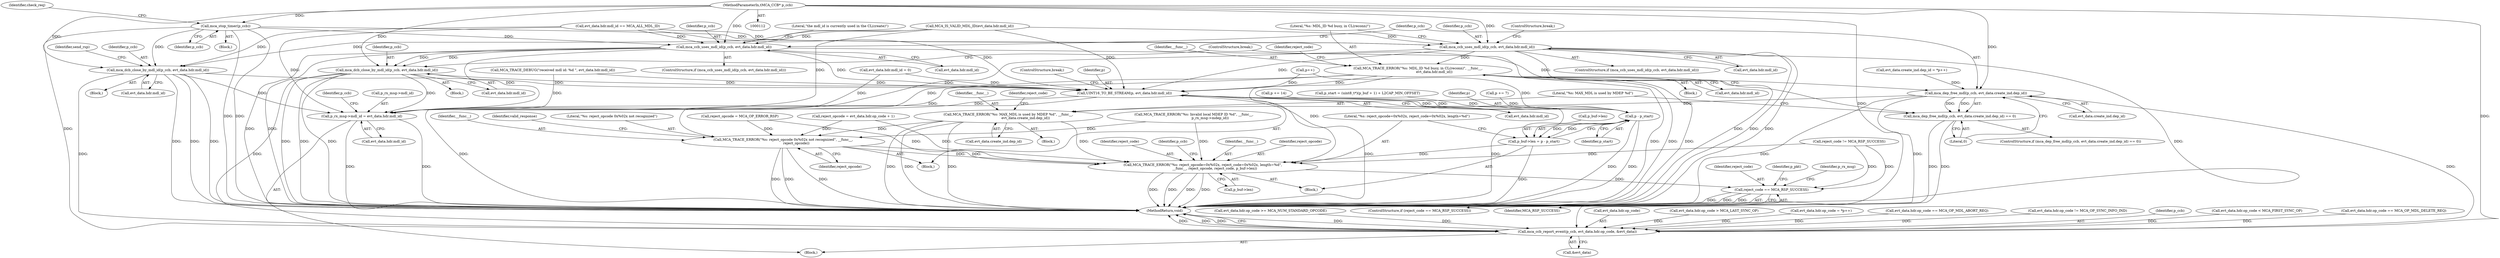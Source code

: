 digraph "0_Android_5216e6120160b28d76e9ee4dff9995e772647511@pointer" {
"1000326" [label="(Call,mca_stop_timer(p_ccb))"];
"1000113" [label="(MethodParameterIn,tMCA_CCB* p_ccb)"];
"1000485" [label="(Call,mca_ccb_uses_mdl_id(p_ccb, evt_data.hdr.mdl_id))"];
"1000495" [label="(Call,mca_dcb_close_by_mdl_id(p_ccb, evt_data.hdr.mdl_id))"];
"1000629" [label="(Call,UINT16_TO_BE_STREAM(p, evt_data.hdr.mdl_id))"];
"1000671" [label="(Call,p - p_start)"];
"1000667" [label="(Call,p_buf->len = p - p_start)"];
"1000674" [label="(Call,MCA_TRACE_ERROR(\"%s: reject_opcode=0x%02x, reject_code=0x%02x, length=%d\",\n                      __func__, reject_opcode, reject_code, p_buf->len))"];
"1000692" [label="(Call,reject_code == MCA_RSP_SUCCESS)"];
"1000705" [label="(Call,p_rx_msg->mdl_id = evt_data.hdr.mdl_id)"];
"1000729" [label="(Call,mca_ccb_report_event(p_ccb, evt_data.hdr.op_code, &evt_data))"];
"1000506" [label="(Call,mca_dep_free_mdl(p_ccb, evt_data.create_ind.dep_id))"];
"1000505" [label="(Call,mca_dep_free_mdl(p_ccb, evt_data.create_ind.dep_id) == 0)"];
"1000515" [label="(Call,MCA_TRACE_ERROR(\"%s: MAX_MDL is used by MDEP %d\", __func__,\n                                evt_data.create_ind.dep_id))"];
"1000656" [label="(Call,MCA_TRACE_ERROR(\"%s: reject_opcode 0x%02x not recognized\", __func__,\n                        reject_opcode))"];
"1000529" [label="(Call,mca_ccb_uses_mdl_id(p_ccb, evt_data.hdr.mdl_id))"];
"1000537" [label="(Call,MCA_TRACE_ERROR(\"%s: MDL_ID %d busy, in CL(reconn)\", __func__,\n                              evt_data.hdr.mdl_id))"];
"1000555" [label="(Call,mca_dcb_close_by_mdl_id(p_ccb, evt_data.hdr.mdl_id))"];
"1000351" [label="(Call,evt_data.hdr.op_code >= MCA_NUM_STANDARD_OPCODE)"];
"1000731" [label="(Call,evt_data.hdr.op_code)"];
"1000365" [label="(Call,evt_data.hdr.op_code > MCA_LAST_SYNC_OP)"];
"1000693" [label="(Identifier,reject_code)"];
"1000672" [label="(Identifier,p)"];
"1000287" [label="(Block,)"];
"1000327" [label="(Identifier,p_ccb)"];
"1000518" [label="(Call,evt_data.create_ind.dep_id)"];
"1000165" [label="(Call,evt_data.hdr.op_code = *p++)"];
"1000537" [label="(Call,MCA_TRACE_ERROR(\"%s: MDL_ID %d busy, in CL(reconn)\", __func__,\n                              evt_data.hdr.mdl_id))"];
"1000528" [label="(ControlStructure,if (mca_ccb_uses_mdl_id(p_ccb, evt_data.hdr.mdl_id)))"];
"1000507" [label="(Identifier,p_ccb)"];
"1000674" [label="(Call,MCA_TRACE_ERROR(\"%s: reject_opcode=0x%02x, reject_code=0x%02x, length=%d\",\n                      __func__, reject_opcode, reject_code, p_buf->len))"];
"1000531" [label="(Call,evt_data.hdr.mdl_id)"];
"1000636" [label="(ControlStructure,break;)"];
"1000486" [label="(Identifier,p_ccb)"];
"1000517" [label="(Identifier,__func__)"];
"1000668" [label="(Call,p_buf->len)"];
"1000326" [label="(Call,mca_stop_timer(p_ccb))"];
"1000538" [label="(Literal,\"%s: MDL_ID %d busy, in CL(reconn)\")"];
"1000736" [label="(Call,&evt_data)"];
"1000556" [label="(Identifier,p_ccb)"];
"1000181" [label="(Call,reject_opcode = evt_data.hdr.op_code + 1)"];
"1000508" [label="(Call,evt_data.create_ind.dep_id)"];
"1000629" [label="(Call,UINT16_TO_BE_STREAM(p, evt_data.hdr.mdl_id))"];
"1000678" [label="(Identifier,reject_code)"];
"1000716" [label="(Identifier,p_ccb)"];
"1000516" [label="(Literal,\"%s: MAX_MDL is used by MDEP %d\")"];
"1000536" [label="(Block,)"];
"1000435" [label="(Block,)"];
"1000213" [label="(Call,evt_data.hdr.op_code == MCA_OP_MDL_ABORT_REQ)"];
"1000684" [label="(Identifier,p_ccb)"];
"1000666" [label="(Block,)"];
"1000691" [label="(ControlStructure,if (reject_code == MCA_RSP_SUCCESS))"];
"1000676" [label="(Identifier,__func__)"];
"1000555" [label="(Call,mca_dcb_close_by_mdl_id(p_ccb, evt_data.hdr.mdl_id))"];
"1000474" [label="(Call,MCA_TRACE_ERROR(\"%s: Invalid local MDEP ID %d\", __func__,\n                              p_rx_msg->mdep_id))"];
"1000513" [label="(Literal,0)"];
"1000563" [label="(Identifier,send_rsp)"];
"1000657" [label="(Literal,\"%s: reject_opcode 0x%02x not recognized\")"];
"1000548" [label="(ControlStructure,break;)"];
"1000529" [label="(Call,mca_ccb_uses_mdl_id(p_ccb, evt_data.hdr.mdl_id))"];
"1000485" [label="(Call,mca_ccb_uses_mdl_id(p_ccb, evt_data.hdr.mdl_id))"];
"1000526" [label="(ControlStructure,break;)"];
"1000673" [label="(Identifier,p_start)"];
"1000496" [label="(Identifier,p_ccb)"];
"1000546" [label="(Identifier,reject_code)"];
"1000437" [label="(Call,evt_data.create_ind.dep_id = *p++)"];
"1000376" [label="(Call,evt_data.hdr.mdl_id = 0)"];
"1000113" [label="(MethodParameterIn,tMCA_CCB* p_ccb)"];
"1000505" [label="(Call,mca_dep_free_mdl(p_ccb, evt_data.create_ind.dep_id) == 0)"];
"1000729" [label="(Call,mca_ccb_report_event(p_ccb, evt_data.hdr.op_code, &evt_data))"];
"1000677" [label="(Identifier,reject_opcode)"];
"1000515" [label="(Call,MCA_TRACE_ERROR(\"%s: MAX_MDL is used by MDEP %d\", __func__,\n                                evt_data.create_ind.dep_id))"];
"1000514" [label="(Block,)"];
"1000740" [label="(Identifier,p_pkt)"];
"1000504" [label="(ControlStructure,if (mca_dep_free_mdl(p_ccb, evt_data.create_ind.dep_id) == 0))"];
"1000572" [label="(Call,evt_data.hdr.op_code != MCA_OP_SYNC_INFO_IND)"];
"1000741" [label="(MethodReturn,void)"];
"1000706" [label="(Call,p_rx_msg->mdl_id)"];
"1000698" [label="(Identifier,p_rx_msg)"];
"1000373" [label="(Call,reject_opcode = MCA_OP_ERROR_RSP)"];
"1000492" [label="(Block,)"];
"1000667" [label="(Call,p_buf->len = p - p_start)"];
"1000705" [label="(Call,p_rx_msg->mdl_id = evt_data.hdr.mdl_id)"];
"1000557" [label="(Call,evt_data.hdr.mdl_id)"];
"1000497" [label="(Call,evt_data.hdr.mdl_id)"];
"1000540" [label="(Call,evt_data.hdr.mdl_id)"];
"1000524" [label="(Identifier,reject_code)"];
"1000530" [label="(Identifier,p_ccb)"];
"1000642" [label="(Call,p += 7)"];
"1000651" [label="(Call,p += 14)"];
"1000631" [label="(Call,evt_data.hdr.mdl_id)"];
"1000539" [label="(Identifier,__func__)"];
"1000695" [label="(Block,)"];
"1000614" [label="(Call,p++)"];
"1000404" [label="(Call,MCA_IS_VALID_MDL_ID(evt_data.hdr.mdl_id))"];
"1000656" [label="(Call,MCA_TRACE_ERROR(\"%s: reject_opcode 0x%02x not recognized\", __func__,\n                        reject_opcode))"];
"1000730" [label="(Identifier,p_ccb)"];
"1000494" [label="(Literal,\"the mdl_id is currently used in the CL(create)\")"];
"1000659" [label="(Identifier,reject_opcode)"];
"1000506" [label="(Call,mca_dep_free_mdl(p_ccb, evt_data.create_ind.dep_id))"];
"1000392" [label="(Identifier,check_req)"];
"1000495" [label="(Call,mca_dcb_close_by_mdl_id(p_ccb, evt_data.hdr.mdl_id))"];
"1000358" [label="(Call,evt_data.hdr.op_code < MCA_FIRST_SYNC_OP)"];
"1000190" [label="(Call,MCA_TRACE_DEBUG(\"received mdl id: %d \", evt_data.hdr.mdl_id))"];
"1000671" [label="(Call,p - p_start)"];
"1000418" [label="(Call,evt_data.hdr.op_code == MCA_OP_MDL_DELETE_REQ)"];
"1000658" [label="(Identifier,__func__)"];
"1000709" [label="(Call,evt_data.hdr.mdl_id)"];
"1000661" [label="(Identifier,valid_response)"];
"1000484" [label="(ControlStructure,if (mca_ccb_uses_mdl_id(p_ccb, evt_data.hdr.mdl_id)))"];
"1000694" [label="(Identifier,MCA_RSP_SUCCESS)"];
"1000692" [label="(Call,reject_code == MCA_RSP_SUCCESS)"];
"1000623" [label="(Block,)"];
"1000630" [label="(Identifier,p)"];
"1000679" [label="(Call,p_buf->len)"];
"1000487" [label="(Call,evt_data.hdr.mdl_id)"];
"1000675" [label="(Literal,\"%s: reject_opcode=0x%02x, reject_code=0x%02x, length=%d\")"];
"1000598" [label="(Call,p_start = (uint8_t*)(p_buf + 1) + L2CAP_MIN_OFFSET)"];
"1000569" [label="(Call,reject_code != MCA_RSP_SUCCESS)"];
"1000411" [label="(Call,evt_data.hdr.mdl_id == MCA_ALL_MDL_ID)"];
"1000326" -> "1000287"  [label="AST: "];
"1000326" -> "1000327"  [label="CFG: "];
"1000327" -> "1000326"  [label="AST: "];
"1000392" -> "1000326"  [label="CFG: "];
"1000326" -> "1000741"  [label="DDG: "];
"1000326" -> "1000741"  [label="DDG: "];
"1000113" -> "1000326"  [label="DDG: "];
"1000326" -> "1000485"  [label="DDG: "];
"1000326" -> "1000529"  [label="DDG: "];
"1000326" -> "1000555"  [label="DDG: "];
"1000326" -> "1000729"  [label="DDG: "];
"1000113" -> "1000112"  [label="AST: "];
"1000113" -> "1000741"  [label="DDG: "];
"1000113" -> "1000485"  [label="DDG: "];
"1000113" -> "1000495"  [label="DDG: "];
"1000113" -> "1000506"  [label="DDG: "];
"1000113" -> "1000529"  [label="DDG: "];
"1000113" -> "1000555"  [label="DDG: "];
"1000113" -> "1000729"  [label="DDG: "];
"1000485" -> "1000484"  [label="AST: "];
"1000485" -> "1000487"  [label="CFG: "];
"1000486" -> "1000485"  [label="AST: "];
"1000487" -> "1000485"  [label="AST: "];
"1000494" -> "1000485"  [label="CFG: "];
"1000507" -> "1000485"  [label="CFG: "];
"1000485" -> "1000741"  [label="DDG: "];
"1000485" -> "1000741"  [label="DDG: "];
"1000404" -> "1000485"  [label="DDG: "];
"1000411" -> "1000485"  [label="DDG: "];
"1000485" -> "1000495"  [label="DDG: "];
"1000485" -> "1000495"  [label="DDG: "];
"1000485" -> "1000506"  [label="DDG: "];
"1000485" -> "1000629"  [label="DDG: "];
"1000485" -> "1000705"  [label="DDG: "];
"1000495" -> "1000492"  [label="AST: "];
"1000495" -> "1000497"  [label="CFG: "];
"1000496" -> "1000495"  [label="AST: "];
"1000497" -> "1000495"  [label="AST: "];
"1000526" -> "1000495"  [label="CFG: "];
"1000495" -> "1000741"  [label="DDG: "];
"1000495" -> "1000741"  [label="DDG: "];
"1000495" -> "1000741"  [label="DDG: "];
"1000495" -> "1000629"  [label="DDG: "];
"1000495" -> "1000705"  [label="DDG: "];
"1000495" -> "1000729"  [label="DDG: "];
"1000629" -> "1000623"  [label="AST: "];
"1000629" -> "1000631"  [label="CFG: "];
"1000630" -> "1000629"  [label="AST: "];
"1000631" -> "1000629"  [label="AST: "];
"1000636" -> "1000629"  [label="CFG: "];
"1000629" -> "1000741"  [label="DDG: "];
"1000629" -> "1000741"  [label="DDG: "];
"1000629" -> "1000741"  [label="DDG: "];
"1000614" -> "1000629"  [label="DDG: "];
"1000537" -> "1000629"  [label="DDG: "];
"1000376" -> "1000629"  [label="DDG: "];
"1000404" -> "1000629"  [label="DDG: "];
"1000529" -> "1000629"  [label="DDG: "];
"1000411" -> "1000629"  [label="DDG: "];
"1000555" -> "1000629"  [label="DDG: "];
"1000190" -> "1000629"  [label="DDG: "];
"1000629" -> "1000671"  [label="DDG: "];
"1000629" -> "1000705"  [label="DDG: "];
"1000671" -> "1000667"  [label="AST: "];
"1000671" -> "1000673"  [label="CFG: "];
"1000672" -> "1000671"  [label="AST: "];
"1000673" -> "1000671"  [label="AST: "];
"1000667" -> "1000671"  [label="CFG: "];
"1000671" -> "1000741"  [label="DDG: "];
"1000671" -> "1000741"  [label="DDG: "];
"1000671" -> "1000667"  [label="DDG: "];
"1000671" -> "1000667"  [label="DDG: "];
"1000642" -> "1000671"  [label="DDG: "];
"1000651" -> "1000671"  [label="DDG: "];
"1000614" -> "1000671"  [label="DDG: "];
"1000598" -> "1000671"  [label="DDG: "];
"1000667" -> "1000666"  [label="AST: "];
"1000668" -> "1000667"  [label="AST: "];
"1000675" -> "1000667"  [label="CFG: "];
"1000667" -> "1000741"  [label="DDG: "];
"1000667" -> "1000674"  [label="DDG: "];
"1000674" -> "1000666"  [label="AST: "];
"1000674" -> "1000679"  [label="CFG: "];
"1000675" -> "1000674"  [label="AST: "];
"1000676" -> "1000674"  [label="AST: "];
"1000677" -> "1000674"  [label="AST: "];
"1000678" -> "1000674"  [label="AST: "];
"1000679" -> "1000674"  [label="AST: "];
"1000684" -> "1000674"  [label="CFG: "];
"1000674" -> "1000741"  [label="DDG: "];
"1000674" -> "1000741"  [label="DDG: "];
"1000674" -> "1000741"  [label="DDG: "];
"1000674" -> "1000741"  [label="DDG: "];
"1000474" -> "1000674"  [label="DDG: "];
"1000656" -> "1000674"  [label="DDG: "];
"1000656" -> "1000674"  [label="DDG: "];
"1000537" -> "1000674"  [label="DDG: "];
"1000515" -> "1000674"  [label="DDG: "];
"1000181" -> "1000674"  [label="DDG: "];
"1000373" -> "1000674"  [label="DDG: "];
"1000569" -> "1000674"  [label="DDG: "];
"1000674" -> "1000692"  [label="DDG: "];
"1000692" -> "1000691"  [label="AST: "];
"1000692" -> "1000694"  [label="CFG: "];
"1000693" -> "1000692"  [label="AST: "];
"1000694" -> "1000692"  [label="AST: "];
"1000698" -> "1000692"  [label="CFG: "];
"1000740" -> "1000692"  [label="CFG: "];
"1000692" -> "1000741"  [label="DDG: "];
"1000692" -> "1000741"  [label="DDG: "];
"1000692" -> "1000741"  [label="DDG: "];
"1000569" -> "1000692"  [label="DDG: "];
"1000569" -> "1000692"  [label="DDG: "];
"1000705" -> "1000695"  [label="AST: "];
"1000705" -> "1000709"  [label="CFG: "];
"1000706" -> "1000705"  [label="AST: "];
"1000709" -> "1000705"  [label="AST: "];
"1000716" -> "1000705"  [label="CFG: "];
"1000705" -> "1000741"  [label="DDG: "];
"1000705" -> "1000741"  [label="DDG: "];
"1000537" -> "1000705"  [label="DDG: "];
"1000376" -> "1000705"  [label="DDG: "];
"1000404" -> "1000705"  [label="DDG: "];
"1000411" -> "1000705"  [label="DDG: "];
"1000555" -> "1000705"  [label="DDG: "];
"1000529" -> "1000705"  [label="DDG: "];
"1000190" -> "1000705"  [label="DDG: "];
"1000729" -> "1000695"  [label="AST: "];
"1000729" -> "1000736"  [label="CFG: "];
"1000730" -> "1000729"  [label="AST: "];
"1000731" -> "1000729"  [label="AST: "];
"1000736" -> "1000729"  [label="AST: "];
"1000741" -> "1000729"  [label="CFG: "];
"1000729" -> "1000741"  [label="DDG: "];
"1000729" -> "1000741"  [label="DDG: "];
"1000729" -> "1000741"  [label="DDG: "];
"1000729" -> "1000741"  [label="DDG: "];
"1000506" -> "1000729"  [label="DDG: "];
"1000555" -> "1000729"  [label="DDG: "];
"1000529" -> "1000729"  [label="DDG: "];
"1000213" -> "1000729"  [label="DDG: "];
"1000365" -> "1000729"  [label="DDG: "];
"1000351" -> "1000729"  [label="DDG: "];
"1000418" -> "1000729"  [label="DDG: "];
"1000572" -> "1000729"  [label="DDG: "];
"1000358" -> "1000729"  [label="DDG: "];
"1000165" -> "1000729"  [label="DDG: "];
"1000506" -> "1000505"  [label="AST: "];
"1000506" -> "1000508"  [label="CFG: "];
"1000507" -> "1000506"  [label="AST: "];
"1000508" -> "1000506"  [label="AST: "];
"1000513" -> "1000506"  [label="CFG: "];
"1000506" -> "1000741"  [label="DDG: "];
"1000506" -> "1000741"  [label="DDG: "];
"1000506" -> "1000505"  [label="DDG: "];
"1000506" -> "1000505"  [label="DDG: "];
"1000437" -> "1000506"  [label="DDG: "];
"1000506" -> "1000515"  [label="DDG: "];
"1000505" -> "1000504"  [label="AST: "];
"1000505" -> "1000513"  [label="CFG: "];
"1000513" -> "1000505"  [label="AST: "];
"1000516" -> "1000505"  [label="CFG: "];
"1000526" -> "1000505"  [label="CFG: "];
"1000505" -> "1000741"  [label="DDG: "];
"1000505" -> "1000741"  [label="DDG: "];
"1000515" -> "1000514"  [label="AST: "];
"1000515" -> "1000518"  [label="CFG: "];
"1000516" -> "1000515"  [label="AST: "];
"1000517" -> "1000515"  [label="AST: "];
"1000518" -> "1000515"  [label="AST: "];
"1000524" -> "1000515"  [label="CFG: "];
"1000515" -> "1000741"  [label="DDG: "];
"1000515" -> "1000741"  [label="DDG: "];
"1000515" -> "1000741"  [label="DDG: "];
"1000515" -> "1000656"  [label="DDG: "];
"1000656" -> "1000623"  [label="AST: "];
"1000656" -> "1000659"  [label="CFG: "];
"1000657" -> "1000656"  [label="AST: "];
"1000658" -> "1000656"  [label="AST: "];
"1000659" -> "1000656"  [label="AST: "];
"1000661" -> "1000656"  [label="CFG: "];
"1000656" -> "1000741"  [label="DDG: "];
"1000656" -> "1000741"  [label="DDG: "];
"1000656" -> "1000741"  [label="DDG: "];
"1000474" -> "1000656"  [label="DDG: "];
"1000537" -> "1000656"  [label="DDG: "];
"1000181" -> "1000656"  [label="DDG: "];
"1000373" -> "1000656"  [label="DDG: "];
"1000529" -> "1000528"  [label="AST: "];
"1000529" -> "1000531"  [label="CFG: "];
"1000530" -> "1000529"  [label="AST: "];
"1000531" -> "1000529"  [label="AST: "];
"1000538" -> "1000529"  [label="CFG: "];
"1000548" -> "1000529"  [label="CFG: "];
"1000529" -> "1000741"  [label="DDG: "];
"1000529" -> "1000741"  [label="DDG: "];
"1000529" -> "1000741"  [label="DDG: "];
"1000404" -> "1000529"  [label="DDG: "];
"1000411" -> "1000529"  [label="DDG: "];
"1000529" -> "1000537"  [label="DDG: "];
"1000537" -> "1000536"  [label="AST: "];
"1000537" -> "1000540"  [label="CFG: "];
"1000538" -> "1000537"  [label="AST: "];
"1000539" -> "1000537"  [label="AST: "];
"1000540" -> "1000537"  [label="AST: "];
"1000546" -> "1000537"  [label="CFG: "];
"1000537" -> "1000741"  [label="DDG: "];
"1000537" -> "1000741"  [label="DDG: "];
"1000537" -> "1000741"  [label="DDG: "];
"1000555" -> "1000435"  [label="AST: "];
"1000555" -> "1000557"  [label="CFG: "];
"1000556" -> "1000555"  [label="AST: "];
"1000557" -> "1000555"  [label="AST: "];
"1000563" -> "1000555"  [label="CFG: "];
"1000555" -> "1000741"  [label="DDG: "];
"1000555" -> "1000741"  [label="DDG: "];
"1000555" -> "1000741"  [label="DDG: "];
"1000404" -> "1000555"  [label="DDG: "];
"1000411" -> "1000555"  [label="DDG: "];
}
